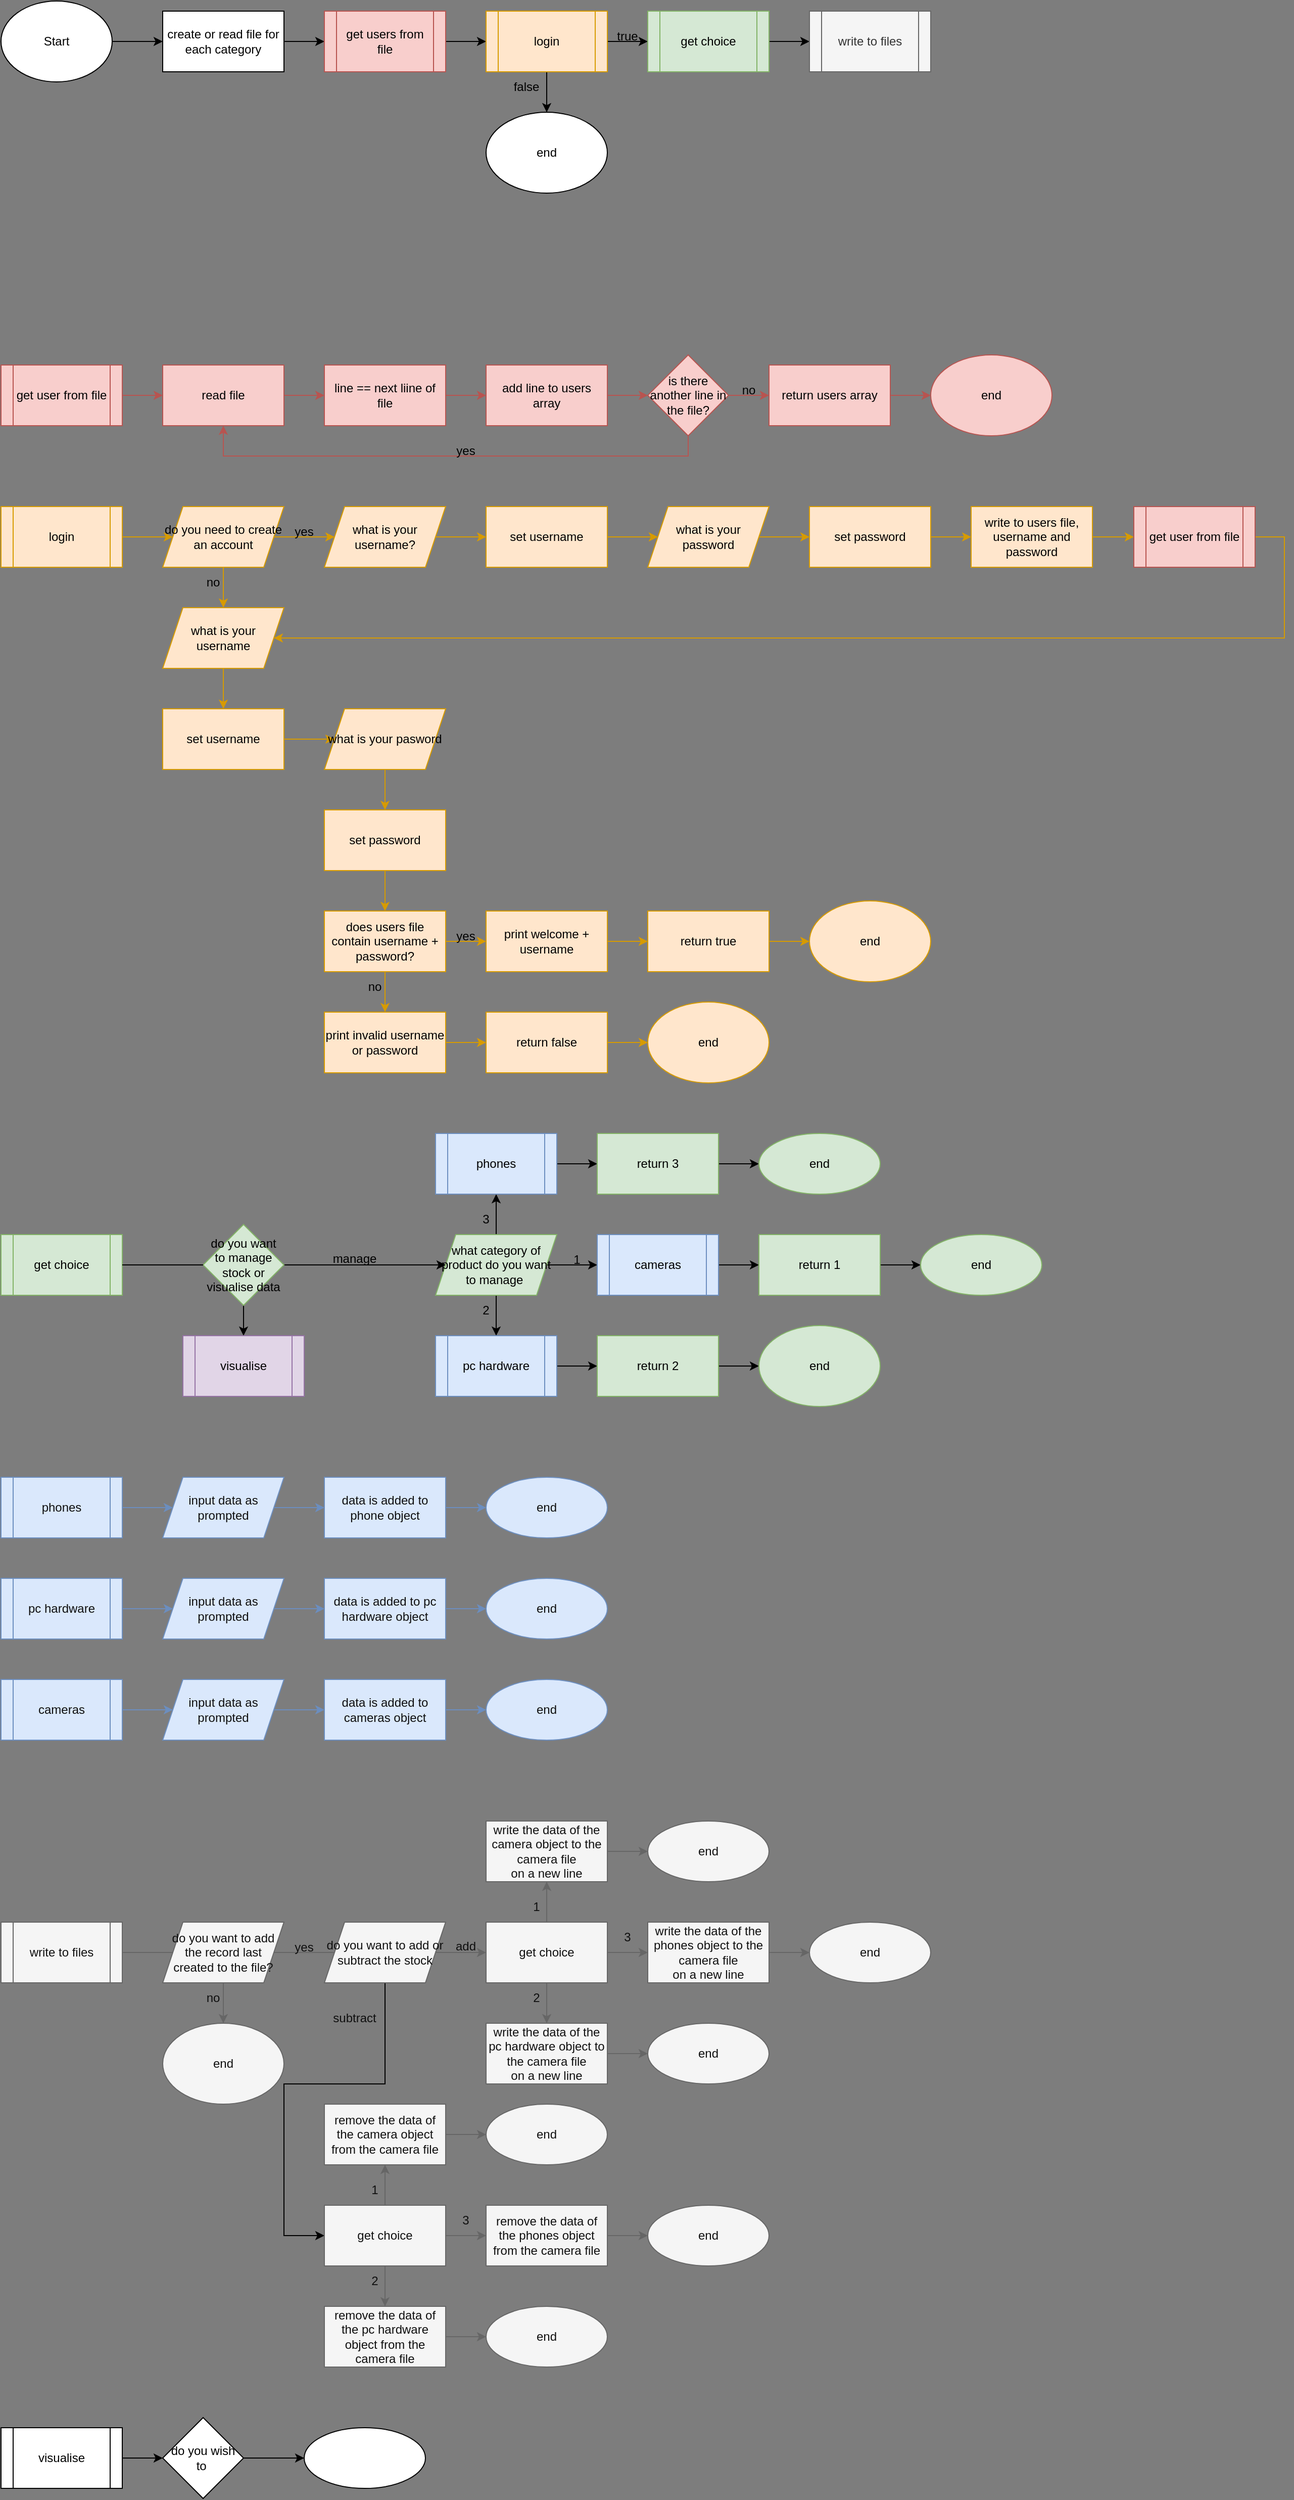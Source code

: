 <mxfile version="15.5.4" type="embed"><diagram id="C5RBs43oDa-KdzZeNtuy" name="Page-1"><mxGraphModel dx="1033" dy="366" grid="1" gridSize="10" guides="1" tooltips="1" connect="1" arrows="1" fold="1" page="1" pageScale="1" pageWidth="827" pageHeight="1169" background="#7D7D7D" math="1" shadow="0"><root><mxCell id="WIyWlLk6GJQsqaUBKTNV-0"/><mxCell id="WIyWlLk6GJQsqaUBKTNV-1" parent="WIyWlLk6GJQsqaUBKTNV-0"/><mxCell id="VI_tDkUgzW6t_YD8F6Dv-2" style="edgeStyle=orthogonalEdgeStyle;rounded=0;orthogonalLoop=1;jettySize=auto;html=1;entryX=0;entryY=0.5;entryDx=0;entryDy=0;" parent="WIyWlLk6GJQsqaUBKTNV-1" source="VI_tDkUgzW6t_YD8F6Dv-0" target="VI_tDkUgzW6t_YD8F6Dv-1" edge="1"><mxGeometry relative="1" as="geometry"/></mxCell><mxCell id="VI_tDkUgzW6t_YD8F6Dv-0" value="Start" style="ellipse;whiteSpace=wrap;html=1;" parent="WIyWlLk6GJQsqaUBKTNV-1" vertex="1"><mxGeometry width="110" height="80" as="geometry"/></mxCell><mxCell id="VI_tDkUgzW6t_YD8F6Dv-4" style="edgeStyle=orthogonalEdgeStyle;rounded=0;orthogonalLoop=1;jettySize=auto;html=1;exitX=1;exitY=0.5;exitDx=0;exitDy=0;entryX=0;entryY=0.5;entryDx=0;entryDy=0;" parent="WIyWlLk6GJQsqaUBKTNV-1" source="VI_tDkUgzW6t_YD8F6Dv-1" target="VI_tDkUgzW6t_YD8F6Dv-3" edge="1"><mxGeometry relative="1" as="geometry"/></mxCell><mxCell id="VI_tDkUgzW6t_YD8F6Dv-1" value="create or read file for each category" style="rounded=0;whiteSpace=wrap;html=1;" parent="WIyWlLk6GJQsqaUBKTNV-1" vertex="1"><mxGeometry x="160" y="10" width="120" height="60" as="geometry"/></mxCell><mxCell id="VI_tDkUgzW6t_YD8F6Dv-25" style="edgeStyle=orthogonalEdgeStyle;rounded=0;orthogonalLoop=1;jettySize=auto;html=1;exitX=1;exitY=0.5;exitDx=0;exitDy=0;entryX=0;entryY=0.5;entryDx=0;entryDy=0;" parent="WIyWlLk6GJQsqaUBKTNV-1" source="VI_tDkUgzW6t_YD8F6Dv-3" target="VI_tDkUgzW6t_YD8F6Dv-24" edge="1"><mxGeometry relative="1" as="geometry"/></mxCell><mxCell id="VI_tDkUgzW6t_YD8F6Dv-3" value="&lt;font color=&quot;#000000&quot;&gt;get users from file&lt;/font&gt;" style="shape=process;whiteSpace=wrap;html=1;backgroundOutline=1;fillColor=#f8cecc;strokeColor=#b85450;" parent="WIyWlLk6GJQsqaUBKTNV-1" vertex="1"><mxGeometry x="320" y="10" width="120" height="60" as="geometry"/></mxCell><mxCell id="VI_tDkUgzW6t_YD8F6Dv-7" style="edgeStyle=orthogonalEdgeStyle;rounded=0;orthogonalLoop=1;jettySize=auto;html=1;exitX=1;exitY=0.5;exitDx=0;exitDy=0;entryX=0;entryY=0.5;entryDx=0;entryDy=0;fillColor=#f8cecc;strokeColor=#b85450;" parent="WIyWlLk6GJQsqaUBKTNV-1" source="VI_tDkUgzW6t_YD8F6Dv-5" target="VI_tDkUgzW6t_YD8F6Dv-6" edge="1"><mxGeometry relative="1" as="geometry"/></mxCell><mxCell id="VI_tDkUgzW6t_YD8F6Dv-5" value="&lt;font color=&quot;#000000&quot;&gt;get user from file&lt;/font&gt;" style="shape=process;whiteSpace=wrap;html=1;backgroundOutline=1;fillColor=#f8cecc;strokeColor=#b85450;" parent="WIyWlLk6GJQsqaUBKTNV-1" vertex="1"><mxGeometry y="360" width="120" height="60" as="geometry"/></mxCell><mxCell id="VI_tDkUgzW6t_YD8F6Dv-9" style="edgeStyle=orthogonalEdgeStyle;rounded=0;orthogonalLoop=1;jettySize=auto;html=1;exitX=1;exitY=0.5;exitDx=0;exitDy=0;entryX=0;entryY=0.5;entryDx=0;entryDy=0;fillColor=#f8cecc;strokeColor=#b85450;" parent="WIyWlLk6GJQsqaUBKTNV-1" source="VI_tDkUgzW6t_YD8F6Dv-6" target="VI_tDkUgzW6t_YD8F6Dv-8" edge="1"><mxGeometry relative="1" as="geometry"/></mxCell><mxCell id="VI_tDkUgzW6t_YD8F6Dv-6" value="&lt;font color=&quot;#000000&quot;&gt;read file&lt;/font&gt;" style="rounded=0;whiteSpace=wrap;html=1;fillColor=#f8cecc;strokeColor=#b85450;" parent="WIyWlLk6GJQsqaUBKTNV-1" vertex="1"><mxGeometry x="160" y="360" width="120" height="60" as="geometry"/></mxCell><mxCell id="VI_tDkUgzW6t_YD8F6Dv-11" style="edgeStyle=orthogonalEdgeStyle;rounded=0;orthogonalLoop=1;jettySize=auto;html=1;exitX=1;exitY=0.5;exitDx=0;exitDy=0;entryX=0;entryY=0.5;entryDx=0;entryDy=0;fillColor=#f8cecc;strokeColor=#b85450;" parent="WIyWlLk6GJQsqaUBKTNV-1" source="VI_tDkUgzW6t_YD8F6Dv-8" target="VI_tDkUgzW6t_YD8F6Dv-10" edge="1"><mxGeometry relative="1" as="geometry"/></mxCell><mxCell id="VI_tDkUgzW6t_YD8F6Dv-8" value="&lt;font color=&quot;#000000&quot;&gt;line == next liine of file&lt;/font&gt;" style="rounded=0;whiteSpace=wrap;html=1;fillColor=#f8cecc;strokeColor=#b85450;" parent="WIyWlLk6GJQsqaUBKTNV-1" vertex="1"><mxGeometry x="320" y="360" width="120" height="60" as="geometry"/></mxCell><mxCell id="VI_tDkUgzW6t_YD8F6Dv-13" style="edgeStyle=orthogonalEdgeStyle;rounded=0;orthogonalLoop=1;jettySize=auto;html=1;exitX=1;exitY=0.5;exitDx=0;exitDy=0;fillColor=#f8cecc;strokeColor=#b85450;" parent="WIyWlLk6GJQsqaUBKTNV-1" source="VI_tDkUgzW6t_YD8F6Dv-10" target="VI_tDkUgzW6t_YD8F6Dv-12" edge="1"><mxGeometry relative="1" as="geometry"/></mxCell><mxCell id="VI_tDkUgzW6t_YD8F6Dv-10" value="&lt;font color=&quot;#000000&quot;&gt;add line to users array&lt;/font&gt;" style="rounded=0;whiteSpace=wrap;html=1;fillColor=#f8cecc;strokeColor=#b85450;" parent="WIyWlLk6GJQsqaUBKTNV-1" vertex="1"><mxGeometry x="480" y="360" width="120" height="60" as="geometry"/></mxCell><mxCell id="VI_tDkUgzW6t_YD8F6Dv-15" style="edgeStyle=orthogonalEdgeStyle;rounded=0;orthogonalLoop=1;jettySize=auto;html=1;exitX=0.5;exitY=1;exitDx=0;exitDy=0;entryX=0.5;entryY=1;entryDx=0;entryDy=0;fillColor=#f8cecc;strokeColor=#b85450;" parent="WIyWlLk6GJQsqaUBKTNV-1" source="VI_tDkUgzW6t_YD8F6Dv-12" target="VI_tDkUgzW6t_YD8F6Dv-6" edge="1"><mxGeometry relative="1" as="geometry"/></mxCell><mxCell id="VI_tDkUgzW6t_YD8F6Dv-20" style="edgeStyle=orthogonalEdgeStyle;rounded=0;orthogonalLoop=1;jettySize=auto;html=1;entryX=0;entryY=0.5;entryDx=0;entryDy=0;fillColor=#f8cecc;strokeColor=#b85450;" parent="WIyWlLk6GJQsqaUBKTNV-1" source="VI_tDkUgzW6t_YD8F6Dv-12" target="VI_tDkUgzW6t_YD8F6Dv-19" edge="1"><mxGeometry relative="1" as="geometry"/></mxCell><mxCell id="VI_tDkUgzW6t_YD8F6Dv-12" value="&lt;font color=&quot;#000000&quot;&gt;is there another line in the file?&lt;/font&gt;" style="rhombus;whiteSpace=wrap;html=1;fillColor=#f8cecc;strokeColor=#b85450;" parent="WIyWlLk6GJQsqaUBKTNV-1" vertex="1"><mxGeometry x="640" y="350" width="80" height="80" as="geometry"/></mxCell><mxCell id="VI_tDkUgzW6t_YD8F6Dv-16" value="yes" style="text;html=1;align=center;verticalAlign=middle;whiteSpace=wrap;rounded=0;" parent="WIyWlLk6GJQsqaUBKTNV-1" vertex="1"><mxGeometry x="430" y="430" width="60" height="30" as="geometry"/></mxCell><mxCell id="VI_tDkUgzW6t_YD8F6Dv-22" style="edgeStyle=orthogonalEdgeStyle;rounded=0;orthogonalLoop=1;jettySize=auto;html=1;exitX=1;exitY=0.5;exitDx=0;exitDy=0;entryX=0;entryY=0.5;entryDx=0;entryDy=0;fillColor=#f8cecc;strokeColor=#b85450;" parent="WIyWlLk6GJQsqaUBKTNV-1" source="VI_tDkUgzW6t_YD8F6Dv-19" target="VI_tDkUgzW6t_YD8F6Dv-21" edge="1"><mxGeometry relative="1" as="geometry"/></mxCell><mxCell id="VI_tDkUgzW6t_YD8F6Dv-19" value="&lt;font color=&quot;#000000&quot;&gt;return users array&lt;/font&gt;" style="rounded=0;whiteSpace=wrap;html=1;fillColor=#f8cecc;strokeColor=#b85450;" parent="WIyWlLk6GJQsqaUBKTNV-1" vertex="1"><mxGeometry x="760" y="360" width="120" height="60" as="geometry"/></mxCell><mxCell id="VI_tDkUgzW6t_YD8F6Dv-21" value="&lt;font color=&quot;#000000&quot;&gt;end&lt;/font&gt;" style="ellipse;whiteSpace=wrap;html=1;fillColor=#f8cecc;strokeColor=#b85450;" parent="WIyWlLk6GJQsqaUBKTNV-1" vertex="1"><mxGeometry x="920" y="350" width="120" height="80" as="geometry"/></mxCell><mxCell id="VI_tDkUgzW6t_YD8F6Dv-23" value="no" style="text;html=1;align=center;verticalAlign=middle;whiteSpace=wrap;rounded=0;" parent="WIyWlLk6GJQsqaUBKTNV-1" vertex="1"><mxGeometry x="710" y="370" width="60" height="30" as="geometry"/></mxCell><mxCell id="VI_tDkUgzW6t_YD8F6Dv-73" value="" style="edgeStyle=orthogonalEdgeStyle;rounded=0;orthogonalLoop=1;jettySize=auto;html=1;" parent="WIyWlLk6GJQsqaUBKTNV-1" source="VI_tDkUgzW6t_YD8F6Dv-24" target="VI_tDkUgzW6t_YD8F6Dv-72" edge="1"><mxGeometry relative="1" as="geometry"/></mxCell><mxCell id="VI_tDkUgzW6t_YD8F6Dv-76" value="" style="edgeStyle=orthogonalEdgeStyle;rounded=0;orthogonalLoop=1;jettySize=auto;html=1;" parent="WIyWlLk6GJQsqaUBKTNV-1" source="VI_tDkUgzW6t_YD8F6Dv-24" target="VI_tDkUgzW6t_YD8F6Dv-75" edge="1"><mxGeometry relative="1" as="geometry"/></mxCell><mxCell id="VI_tDkUgzW6t_YD8F6Dv-24" value="&lt;font color=&quot;#000000&quot;&gt;login&lt;/font&gt;" style="shape=process;whiteSpace=wrap;html=1;backgroundOutline=1;fillColor=#ffe6cc;strokeColor=#d79b00;" parent="WIyWlLk6GJQsqaUBKTNV-1" vertex="1"><mxGeometry x="480" y="10" width="120" height="60" as="geometry"/></mxCell><mxCell id="VI_tDkUgzW6t_YD8F6Dv-28" style="edgeStyle=orthogonalEdgeStyle;rounded=0;orthogonalLoop=1;jettySize=auto;html=1;exitX=1;exitY=0.5;exitDx=0;exitDy=0;fillColor=#ffe6cc;strokeColor=#d79b00;" parent="WIyWlLk6GJQsqaUBKTNV-1" source="VI_tDkUgzW6t_YD8F6Dv-26" target="VI_tDkUgzW6t_YD8F6Dv-27" edge="1"><mxGeometry relative="1" as="geometry"/></mxCell><mxCell id="VI_tDkUgzW6t_YD8F6Dv-26" value="&lt;font color=&quot;#000000&quot;&gt;login&lt;/font&gt;" style="shape=process;whiteSpace=wrap;html=1;backgroundOutline=1;fillColor=#ffe6cc;strokeColor=#d79b00;" parent="WIyWlLk6GJQsqaUBKTNV-1" vertex="1"><mxGeometry y="500" width="120" height="60" as="geometry"/></mxCell><mxCell id="VI_tDkUgzW6t_YD8F6Dv-31" style="edgeStyle=orthogonalEdgeStyle;rounded=0;orthogonalLoop=1;jettySize=auto;html=1;exitX=1;exitY=0.5;exitDx=0;exitDy=0;fillColor=#ffe6cc;strokeColor=#d79b00;" parent="WIyWlLk6GJQsqaUBKTNV-1" source="VI_tDkUgzW6t_YD8F6Dv-27" target="VI_tDkUgzW6t_YD8F6Dv-30" edge="1"><mxGeometry relative="1" as="geometry"/></mxCell><mxCell id="VI_tDkUgzW6t_YD8F6Dv-47" value="" style="edgeStyle=orthogonalEdgeStyle;rounded=0;orthogonalLoop=1;jettySize=auto;html=1;fillColor=#ffe6cc;strokeColor=#d79b00;" parent="WIyWlLk6GJQsqaUBKTNV-1" source="VI_tDkUgzW6t_YD8F6Dv-27" target="VI_tDkUgzW6t_YD8F6Dv-46" edge="1"><mxGeometry relative="1" as="geometry"/></mxCell><mxCell id="VI_tDkUgzW6t_YD8F6Dv-27" value="&lt;font color=&quot;#000000&quot;&gt;do you need to create an account&lt;/font&gt;" style="shape=parallelogram;perimeter=parallelogramPerimeter;whiteSpace=wrap;html=1;fixedSize=1;fillColor=#ffe6cc;strokeColor=#d79b00;" parent="WIyWlLk6GJQsqaUBKTNV-1" vertex="1"><mxGeometry x="160" y="500" width="120" height="60" as="geometry"/></mxCell><mxCell id="VI_tDkUgzW6t_YD8F6Dv-33" style="edgeStyle=orthogonalEdgeStyle;rounded=0;orthogonalLoop=1;jettySize=auto;html=1;exitX=1;exitY=0.5;exitDx=0;exitDy=0;entryX=0;entryY=0.5;entryDx=0;entryDy=0;fillColor=#ffe6cc;strokeColor=#d79b00;" parent="WIyWlLk6GJQsqaUBKTNV-1" source="VI_tDkUgzW6t_YD8F6Dv-30" target="VI_tDkUgzW6t_YD8F6Dv-32" edge="1"><mxGeometry relative="1" as="geometry"/></mxCell><mxCell id="VI_tDkUgzW6t_YD8F6Dv-30" value="&lt;font color=&quot;#000000&quot;&gt;what is your username?&lt;/font&gt;" style="shape=parallelogram;perimeter=parallelogramPerimeter;whiteSpace=wrap;html=1;fixedSize=1;fillColor=#ffe6cc;strokeColor=#d79b00;" parent="WIyWlLk6GJQsqaUBKTNV-1" vertex="1"><mxGeometry x="320" y="500" width="120" height="60" as="geometry"/></mxCell><mxCell id="VI_tDkUgzW6t_YD8F6Dv-35" style="edgeStyle=orthogonalEdgeStyle;rounded=0;orthogonalLoop=1;jettySize=auto;html=1;exitX=1;exitY=0.5;exitDx=0;exitDy=0;fillColor=#ffe6cc;strokeColor=#d79b00;" parent="WIyWlLk6GJQsqaUBKTNV-1" source="VI_tDkUgzW6t_YD8F6Dv-32" target="VI_tDkUgzW6t_YD8F6Dv-34" edge="1"><mxGeometry relative="1" as="geometry"/></mxCell><mxCell id="VI_tDkUgzW6t_YD8F6Dv-32" value="&lt;font color=&quot;#000000&quot;&gt;set username&lt;/font&gt;" style="rounded=0;whiteSpace=wrap;html=1;fillColor=#ffe6cc;strokeColor=#d79b00;" parent="WIyWlLk6GJQsqaUBKTNV-1" vertex="1"><mxGeometry x="480" y="500" width="120" height="60" as="geometry"/></mxCell><mxCell id="VI_tDkUgzW6t_YD8F6Dv-38" value="" style="edgeStyle=orthogonalEdgeStyle;rounded=0;orthogonalLoop=1;jettySize=auto;html=1;fillColor=#ffe6cc;strokeColor=#d79b00;" parent="WIyWlLk6GJQsqaUBKTNV-1" source="VI_tDkUgzW6t_YD8F6Dv-34" target="VI_tDkUgzW6t_YD8F6Dv-37" edge="1"><mxGeometry relative="1" as="geometry"/></mxCell><mxCell id="VI_tDkUgzW6t_YD8F6Dv-34" value="&lt;font color=&quot;#000000&quot;&gt;what is your password&lt;/font&gt;" style="shape=parallelogram;perimeter=parallelogramPerimeter;whiteSpace=wrap;html=1;fixedSize=1;fillColor=#ffe6cc;strokeColor=#d79b00;" parent="WIyWlLk6GJQsqaUBKTNV-1" vertex="1"><mxGeometry x="640" y="500" width="120" height="60" as="geometry"/></mxCell><mxCell id="VI_tDkUgzW6t_YD8F6Dv-36" value="yes" style="text;html=1;align=center;verticalAlign=middle;whiteSpace=wrap;rounded=0;" parent="WIyWlLk6GJQsqaUBKTNV-1" vertex="1"><mxGeometry x="270" y="510" width="60" height="30" as="geometry"/></mxCell><mxCell id="VI_tDkUgzW6t_YD8F6Dv-40" value="" style="edgeStyle=orthogonalEdgeStyle;rounded=0;orthogonalLoop=1;jettySize=auto;html=1;fillColor=#ffe6cc;strokeColor=#d79b00;" parent="WIyWlLk6GJQsqaUBKTNV-1" source="VI_tDkUgzW6t_YD8F6Dv-37" target="VI_tDkUgzW6t_YD8F6Dv-39" edge="1"><mxGeometry relative="1" as="geometry"/></mxCell><mxCell id="VI_tDkUgzW6t_YD8F6Dv-37" value="&lt;font color=&quot;#000000&quot;&gt;set password&lt;/font&gt;" style="rounded=0;whiteSpace=wrap;html=1;fillColor=#ffe6cc;strokeColor=#d79b00;" parent="WIyWlLk6GJQsqaUBKTNV-1" vertex="1"><mxGeometry x="800" y="500" width="120" height="60" as="geometry"/></mxCell><mxCell id="VI_tDkUgzW6t_YD8F6Dv-42" value="" style="edgeStyle=orthogonalEdgeStyle;rounded=0;orthogonalLoop=1;jettySize=auto;html=1;fillColor=#ffe6cc;strokeColor=#d79b00;" parent="WIyWlLk6GJQsqaUBKTNV-1" source="VI_tDkUgzW6t_YD8F6Dv-39" target="VI_tDkUgzW6t_YD8F6Dv-41" edge="1"><mxGeometry relative="1" as="geometry"/></mxCell><mxCell id="VI_tDkUgzW6t_YD8F6Dv-39" value="&lt;font color=&quot;#000000&quot;&gt;write to users file, username and password&lt;/font&gt;" style="rounded=0;whiteSpace=wrap;html=1;fillColor=#ffe6cc;strokeColor=#d79b00;" parent="WIyWlLk6GJQsqaUBKTNV-1" vertex="1"><mxGeometry x="960" y="500" width="120" height="60" as="geometry"/></mxCell><mxCell id="VI_tDkUgzW6t_YD8F6Dv-45" value="" style="edgeStyle=orthogonalEdgeStyle;rounded=0;orthogonalLoop=1;jettySize=auto;html=1;entryX=1;entryY=0.5;entryDx=0;entryDy=0;fillColor=#ffe6cc;strokeColor=#d79b00;" parent="WIyWlLk6GJQsqaUBKTNV-1" source="VI_tDkUgzW6t_YD8F6Dv-41" target="VI_tDkUgzW6t_YD8F6Dv-46" edge="1"><mxGeometry relative="1" as="geometry"><mxPoint x="520" y="650" as="targetPoint"/><Array as="points"><mxPoint x="1270" y="530"/><mxPoint x="1270" y="630"/></Array></mxGeometry></mxCell><mxCell id="VI_tDkUgzW6t_YD8F6Dv-41" value="&lt;font color=&quot;#000000&quot;&gt;get user from file&lt;/font&gt;" style="shape=process;whiteSpace=wrap;html=1;backgroundOutline=1;fillColor=#f8cecc;strokeColor=#b85450;" parent="WIyWlLk6GJQsqaUBKTNV-1" vertex="1"><mxGeometry x="1121" y="500" width="120" height="60" as="geometry"/></mxCell><mxCell id="VI_tDkUgzW6t_YD8F6Dv-49" value="" style="edgeStyle=orthogonalEdgeStyle;rounded=0;orthogonalLoop=1;jettySize=auto;html=1;fillColor=#ffe6cc;strokeColor=#d79b00;" parent="WIyWlLk6GJQsqaUBKTNV-1" source="VI_tDkUgzW6t_YD8F6Dv-46" target="VI_tDkUgzW6t_YD8F6Dv-48" edge="1"><mxGeometry relative="1" as="geometry"/></mxCell><mxCell id="VI_tDkUgzW6t_YD8F6Dv-46" value="&lt;font color=&quot;#000000&quot;&gt;what is your username&lt;/font&gt;" style="shape=parallelogram;perimeter=parallelogramPerimeter;whiteSpace=wrap;html=1;fixedSize=1;fillColor=#ffe6cc;strokeColor=#d79b00;" parent="WIyWlLk6GJQsqaUBKTNV-1" vertex="1"><mxGeometry x="160" y="600" width="120" height="60" as="geometry"/></mxCell><mxCell id="VI_tDkUgzW6t_YD8F6Dv-51" value="" style="edgeStyle=orthogonalEdgeStyle;rounded=0;orthogonalLoop=1;jettySize=auto;html=1;fillColor=#ffe6cc;strokeColor=#d79b00;" parent="WIyWlLk6GJQsqaUBKTNV-1" source="VI_tDkUgzW6t_YD8F6Dv-48" target="VI_tDkUgzW6t_YD8F6Dv-50" edge="1"><mxGeometry relative="1" as="geometry"/></mxCell><mxCell id="VI_tDkUgzW6t_YD8F6Dv-48" value="&lt;font color=&quot;#000000&quot;&gt;set username&lt;/font&gt;" style="rounded=0;whiteSpace=wrap;html=1;fillColor=#ffe6cc;strokeColor=#d79b00;" parent="WIyWlLk6GJQsqaUBKTNV-1" vertex="1"><mxGeometry x="160" y="700" width="120" height="60" as="geometry"/></mxCell><mxCell id="VI_tDkUgzW6t_YD8F6Dv-53" value="" style="edgeStyle=orthogonalEdgeStyle;rounded=0;orthogonalLoop=1;jettySize=auto;html=1;fillColor=#ffe6cc;strokeColor=#d79b00;" parent="WIyWlLk6GJQsqaUBKTNV-1" source="VI_tDkUgzW6t_YD8F6Dv-50" target="VI_tDkUgzW6t_YD8F6Dv-52" edge="1"><mxGeometry relative="1" as="geometry"/></mxCell><mxCell id="VI_tDkUgzW6t_YD8F6Dv-50" value="&lt;font color=&quot;#000000&quot;&gt;what is your pasword&lt;/font&gt;" style="shape=parallelogram;perimeter=parallelogramPerimeter;whiteSpace=wrap;html=1;fixedSize=1;fillColor=#ffe6cc;strokeColor=#d79b00;" parent="WIyWlLk6GJQsqaUBKTNV-1" vertex="1"><mxGeometry x="320" y="700" width="120" height="60" as="geometry"/></mxCell><mxCell id="VI_tDkUgzW6t_YD8F6Dv-55" value="" style="edgeStyle=orthogonalEdgeStyle;rounded=0;orthogonalLoop=1;jettySize=auto;html=1;fillColor=#ffe6cc;strokeColor=#d79b00;" parent="WIyWlLk6GJQsqaUBKTNV-1" source="VI_tDkUgzW6t_YD8F6Dv-52" target="VI_tDkUgzW6t_YD8F6Dv-54" edge="1"><mxGeometry relative="1" as="geometry"/></mxCell><mxCell id="VI_tDkUgzW6t_YD8F6Dv-52" value="&lt;font color=&quot;#000000&quot;&gt;set password&lt;/font&gt;" style="rounded=0;whiteSpace=wrap;html=1;fillColor=#ffe6cc;strokeColor=#d79b00;" parent="WIyWlLk6GJQsqaUBKTNV-1" vertex="1"><mxGeometry x="320" y="800" width="120" height="60" as="geometry"/></mxCell><mxCell id="VI_tDkUgzW6t_YD8F6Dv-57" value="" style="edgeStyle=orthogonalEdgeStyle;rounded=0;orthogonalLoop=1;jettySize=auto;html=1;fillColor=#ffe6cc;strokeColor=#d79b00;" parent="WIyWlLk6GJQsqaUBKTNV-1" source="VI_tDkUgzW6t_YD8F6Dv-54" target="VI_tDkUgzW6t_YD8F6Dv-56" edge="1"><mxGeometry relative="1" as="geometry"/></mxCell><mxCell id="VI_tDkUgzW6t_YD8F6Dv-64" value="" style="edgeStyle=orthogonalEdgeStyle;rounded=0;orthogonalLoop=1;jettySize=auto;html=1;fillColor=#ffe6cc;strokeColor=#d79b00;" parent="WIyWlLk6GJQsqaUBKTNV-1" source="VI_tDkUgzW6t_YD8F6Dv-54" target="VI_tDkUgzW6t_YD8F6Dv-63" edge="1"><mxGeometry relative="1" as="geometry"/></mxCell><mxCell id="VI_tDkUgzW6t_YD8F6Dv-54" value="&lt;font color=&quot;#000000&quot;&gt;does users file contain username + password?&lt;/font&gt;" style="rounded=0;whiteSpace=wrap;html=1;fillColor=#ffe6cc;strokeColor=#d79b00;" parent="WIyWlLk6GJQsqaUBKTNV-1" vertex="1"><mxGeometry x="320" y="900" width="120" height="60" as="geometry"/></mxCell><mxCell id="VI_tDkUgzW6t_YD8F6Dv-60" value="" style="edgeStyle=orthogonalEdgeStyle;rounded=0;orthogonalLoop=1;jettySize=auto;html=1;fillColor=#ffe6cc;strokeColor=#d79b00;" parent="WIyWlLk6GJQsqaUBKTNV-1" source="VI_tDkUgzW6t_YD8F6Dv-56" target="VI_tDkUgzW6t_YD8F6Dv-59" edge="1"><mxGeometry relative="1" as="geometry"/></mxCell><mxCell id="VI_tDkUgzW6t_YD8F6Dv-56" value="&lt;font color=&quot;#000000&quot;&gt;print welcome + username&lt;/font&gt;" style="rounded=0;whiteSpace=wrap;html=1;fillColor=#ffe6cc;strokeColor=#d79b00;" parent="WIyWlLk6GJQsqaUBKTNV-1" vertex="1"><mxGeometry x="480" y="900" width="120" height="60" as="geometry"/></mxCell><mxCell id="VI_tDkUgzW6t_YD8F6Dv-62" value="" style="edgeStyle=orthogonalEdgeStyle;rounded=0;orthogonalLoop=1;jettySize=auto;html=1;fillColor=#ffe6cc;strokeColor=#d79b00;" parent="WIyWlLk6GJQsqaUBKTNV-1" source="VI_tDkUgzW6t_YD8F6Dv-59" target="VI_tDkUgzW6t_YD8F6Dv-61" edge="1"><mxGeometry relative="1" as="geometry"/></mxCell><mxCell id="VI_tDkUgzW6t_YD8F6Dv-59" value="&lt;font color=&quot;#000000&quot;&gt;return true&lt;/font&gt;" style="rounded=0;whiteSpace=wrap;html=1;fillColor=#ffe6cc;strokeColor=#d79b00;" parent="WIyWlLk6GJQsqaUBKTNV-1" vertex="1"><mxGeometry x="640" y="900" width="120" height="60" as="geometry"/></mxCell><mxCell id="VI_tDkUgzW6t_YD8F6Dv-61" value="&lt;font color=&quot;#000000&quot;&gt;end&lt;/font&gt;" style="ellipse;whiteSpace=wrap;html=1;fillColor=#ffe6cc;strokeColor=#d79b00;" parent="WIyWlLk6GJQsqaUBKTNV-1" vertex="1"><mxGeometry x="800" y="890" width="120" height="80" as="geometry"/></mxCell><mxCell id="VI_tDkUgzW6t_YD8F6Dv-66" value="" style="edgeStyle=orthogonalEdgeStyle;rounded=0;orthogonalLoop=1;jettySize=auto;html=1;fillColor=#ffe6cc;strokeColor=#d79b00;" parent="WIyWlLk6GJQsqaUBKTNV-1" source="VI_tDkUgzW6t_YD8F6Dv-63" target="VI_tDkUgzW6t_YD8F6Dv-65" edge="1"><mxGeometry relative="1" as="geometry"/></mxCell><mxCell id="VI_tDkUgzW6t_YD8F6Dv-63" value="&lt;font color=&quot;#000000&quot;&gt;print invalid username or password&lt;/font&gt;" style="rounded=0;whiteSpace=wrap;html=1;fillColor=#ffe6cc;strokeColor=#d79b00;" parent="WIyWlLk6GJQsqaUBKTNV-1" vertex="1"><mxGeometry x="320" y="1000" width="120" height="60" as="geometry"/></mxCell><mxCell id="VI_tDkUgzW6t_YD8F6Dv-68" value="" style="edgeStyle=orthogonalEdgeStyle;rounded=0;orthogonalLoop=1;jettySize=auto;html=1;fillColor=#ffe6cc;strokeColor=#d79b00;" parent="WIyWlLk6GJQsqaUBKTNV-1" source="VI_tDkUgzW6t_YD8F6Dv-65" target="VI_tDkUgzW6t_YD8F6Dv-67" edge="1"><mxGeometry relative="1" as="geometry"/></mxCell><mxCell id="VI_tDkUgzW6t_YD8F6Dv-65" value="&lt;font color=&quot;#000000&quot;&gt;return false&lt;/font&gt;" style="rounded=0;whiteSpace=wrap;html=1;fillColor=#ffe6cc;strokeColor=#d79b00;" parent="WIyWlLk6GJQsqaUBKTNV-1" vertex="1"><mxGeometry x="480" y="1000" width="120" height="60" as="geometry"/></mxCell><mxCell id="VI_tDkUgzW6t_YD8F6Dv-67" value="&lt;font color=&quot;#000000&quot;&gt;end&lt;/font&gt;" style="ellipse;whiteSpace=wrap;html=1;fillColor=#ffe6cc;strokeColor=#d79b00;" parent="WIyWlLk6GJQsqaUBKTNV-1" vertex="1"><mxGeometry x="640" y="990" width="120" height="80" as="geometry"/></mxCell><mxCell id="VI_tDkUgzW6t_YD8F6Dv-69" value="no" style="text;html=1;align=center;verticalAlign=middle;whiteSpace=wrap;rounded=0;" parent="WIyWlLk6GJQsqaUBKTNV-1" vertex="1"><mxGeometry x="180" y="560" width="60" height="30" as="geometry"/></mxCell><mxCell id="VI_tDkUgzW6t_YD8F6Dv-70" value="yes" style="text;html=1;align=center;verticalAlign=middle;whiteSpace=wrap;rounded=0;" parent="WIyWlLk6GJQsqaUBKTNV-1" vertex="1"><mxGeometry x="430" y="910" width="60" height="30" as="geometry"/></mxCell><mxCell id="VI_tDkUgzW6t_YD8F6Dv-71" value="no" style="text;html=1;align=center;verticalAlign=middle;whiteSpace=wrap;rounded=0;" parent="WIyWlLk6GJQsqaUBKTNV-1" vertex="1"><mxGeometry x="340" y="960" width="60" height="30" as="geometry"/></mxCell><mxCell id="VI_tDkUgzW6t_YD8F6Dv-128" value="" style="edgeStyle=orthogonalEdgeStyle;rounded=0;orthogonalLoop=1;jettySize=auto;html=1;" parent="WIyWlLk6GJQsqaUBKTNV-1" source="VI_tDkUgzW6t_YD8F6Dv-72" target="VI_tDkUgzW6t_YD8F6Dv-127" edge="1"><mxGeometry relative="1" as="geometry"/></mxCell><mxCell id="VI_tDkUgzW6t_YD8F6Dv-72" value="&lt;font color=&quot;#000000&quot;&gt;get choice&lt;/font&gt;" style="shape=process;whiteSpace=wrap;html=1;backgroundOutline=1;fillColor=#d5e8d4;strokeColor=#82b366;" parent="WIyWlLk6GJQsqaUBKTNV-1" vertex="1"><mxGeometry x="640" y="10" width="120" height="60" as="geometry"/></mxCell><mxCell id="VI_tDkUgzW6t_YD8F6Dv-75" value="end" style="ellipse;whiteSpace=wrap;html=1;" parent="WIyWlLk6GJQsqaUBKTNV-1" vertex="1"><mxGeometry x="480" y="110" width="120" height="80" as="geometry"/></mxCell><mxCell id="VI_tDkUgzW6t_YD8F6Dv-77" value="false" style="text;html=1;strokeColor=none;fillColor=none;align=center;verticalAlign=middle;whiteSpace=wrap;rounded=0;" parent="WIyWlLk6GJQsqaUBKTNV-1" vertex="1"><mxGeometry x="490" y="70" width="60" height="30" as="geometry"/></mxCell><mxCell id="VI_tDkUgzW6t_YD8F6Dv-79" value="true" style="text;html=1;strokeColor=none;fillColor=none;align=center;verticalAlign=middle;whiteSpace=wrap;rounded=0;" parent="WIyWlLk6GJQsqaUBKTNV-1" vertex="1"><mxGeometry x="590" y="20" width="60" height="30" as="geometry"/></mxCell><mxCell id="VI_tDkUgzW6t_YD8F6Dv-82" value="" style="edgeStyle=orthogonalEdgeStyle;rounded=0;orthogonalLoop=1;jettySize=auto;html=1;startArrow=none;" parent="WIyWlLk6GJQsqaUBKTNV-1" source="hmivGs_bVHkpQ192sONv-41" target="VI_tDkUgzW6t_YD8F6Dv-81" edge="1"><mxGeometry relative="1" as="geometry"/></mxCell><mxCell id="VI_tDkUgzW6t_YD8F6Dv-80" value="&lt;font color=&quot;#000000&quot;&gt;get choice&lt;/font&gt;" style="shape=process;whiteSpace=wrap;html=1;backgroundOutline=1;fillColor=#d5e8d4;strokeColor=#82b366;" parent="WIyWlLk6GJQsqaUBKTNV-1" vertex="1"><mxGeometry y="1220" width="120" height="60" as="geometry"/></mxCell><mxCell id="VI_tDkUgzW6t_YD8F6Dv-84" value="" style="edgeStyle=orthogonalEdgeStyle;rounded=0;orthogonalLoop=1;jettySize=auto;html=1;" parent="WIyWlLk6GJQsqaUBKTNV-1" source="VI_tDkUgzW6t_YD8F6Dv-81" target="VI_tDkUgzW6t_YD8F6Dv-83" edge="1"><mxGeometry relative="1" as="geometry"/></mxCell><mxCell id="VI_tDkUgzW6t_YD8F6Dv-86" value="" style="edgeStyle=orthogonalEdgeStyle;rounded=0;orthogonalLoop=1;jettySize=auto;html=1;" parent="WIyWlLk6GJQsqaUBKTNV-1" source="VI_tDkUgzW6t_YD8F6Dv-81" target="VI_tDkUgzW6t_YD8F6Dv-85" edge="1"><mxGeometry relative="1" as="geometry"/></mxCell><mxCell id="VI_tDkUgzW6t_YD8F6Dv-88" value="" style="edgeStyle=orthogonalEdgeStyle;rounded=0;orthogonalLoop=1;jettySize=auto;html=1;" parent="WIyWlLk6GJQsqaUBKTNV-1" source="VI_tDkUgzW6t_YD8F6Dv-81" target="VI_tDkUgzW6t_YD8F6Dv-87" edge="1"><mxGeometry relative="1" as="geometry"/></mxCell><mxCell id="VI_tDkUgzW6t_YD8F6Dv-81" value="&lt;font color=&quot;#000000&quot;&gt;what category of product do you want to manage&amp;nbsp;&lt;/font&gt;" style="shape=parallelogram;perimeter=parallelogramPerimeter;whiteSpace=wrap;html=1;fixedSize=1;fillColor=#d5e8d4;strokeColor=#82b366;" parent="WIyWlLk6GJQsqaUBKTNV-1" vertex="1"><mxGeometry x="430" y="1220" width="120" height="60" as="geometry"/></mxCell><mxCell id="VI_tDkUgzW6t_YD8F6Dv-95" value="" style="edgeStyle=orthogonalEdgeStyle;rounded=0;orthogonalLoop=1;jettySize=auto;html=1;" parent="WIyWlLk6GJQsqaUBKTNV-1" source="VI_tDkUgzW6t_YD8F6Dv-83" target="VI_tDkUgzW6t_YD8F6Dv-94" edge="1"><mxGeometry relative="1" as="geometry"/></mxCell><mxCell id="VI_tDkUgzW6t_YD8F6Dv-83" value="&lt;font color=&quot;#000000&quot;&gt;cameras&lt;/font&gt;" style="shape=process;whiteSpace=wrap;html=1;backgroundOutline=1;fillColor=#dae8fc;strokeColor=#6c8ebf;" parent="WIyWlLk6GJQsqaUBKTNV-1" vertex="1"><mxGeometry x="590" y="1220" width="120" height="60" as="geometry"/></mxCell><mxCell id="VI_tDkUgzW6t_YD8F6Dv-97" value="" style="edgeStyle=orthogonalEdgeStyle;rounded=0;orthogonalLoop=1;jettySize=auto;html=1;" parent="WIyWlLk6GJQsqaUBKTNV-1" source="VI_tDkUgzW6t_YD8F6Dv-85" target="VI_tDkUgzW6t_YD8F6Dv-96" edge="1"><mxGeometry relative="1" as="geometry"/></mxCell><mxCell id="VI_tDkUgzW6t_YD8F6Dv-85" value="&lt;font color=&quot;#000000&quot;&gt;pc hardware&lt;/font&gt;" style="shape=process;whiteSpace=wrap;html=1;backgroundOutline=1;fillColor=#dae8fc;strokeColor=#6c8ebf;" parent="WIyWlLk6GJQsqaUBKTNV-1" vertex="1"><mxGeometry x="430" y="1320" width="120" height="60" as="geometry"/></mxCell><mxCell id="VI_tDkUgzW6t_YD8F6Dv-93" value="" style="edgeStyle=orthogonalEdgeStyle;rounded=0;orthogonalLoop=1;jettySize=auto;html=1;" parent="WIyWlLk6GJQsqaUBKTNV-1" source="VI_tDkUgzW6t_YD8F6Dv-87" target="VI_tDkUgzW6t_YD8F6Dv-92" edge="1"><mxGeometry relative="1" as="geometry"/></mxCell><mxCell id="VI_tDkUgzW6t_YD8F6Dv-87" value="&lt;font color=&quot;#000000&quot;&gt;phones&lt;/font&gt;" style="shape=process;whiteSpace=wrap;html=1;backgroundOutline=1;fillColor=#dae8fc;strokeColor=#6c8ebf;" parent="WIyWlLk6GJQsqaUBKTNV-1" vertex="1"><mxGeometry x="430" y="1120" width="120" height="60" as="geometry"/></mxCell><mxCell id="VI_tDkUgzW6t_YD8F6Dv-89" value="1" style="text;html=1;strokeColor=none;fillColor=none;align=center;verticalAlign=middle;whiteSpace=wrap;rounded=0;" parent="WIyWlLk6GJQsqaUBKTNV-1" vertex="1"><mxGeometry x="540" y="1230" width="60" height="30" as="geometry"/></mxCell><mxCell id="VI_tDkUgzW6t_YD8F6Dv-90" value="2" style="text;html=1;strokeColor=none;fillColor=none;align=center;verticalAlign=middle;whiteSpace=wrap;rounded=0;" parent="WIyWlLk6GJQsqaUBKTNV-1" vertex="1"><mxGeometry x="450" y="1280" width="60" height="30" as="geometry"/></mxCell><mxCell id="VI_tDkUgzW6t_YD8F6Dv-91" value="3" style="text;html=1;strokeColor=none;fillColor=none;align=center;verticalAlign=middle;whiteSpace=wrap;rounded=0;" parent="WIyWlLk6GJQsqaUBKTNV-1" vertex="1"><mxGeometry x="450" y="1190" width="60" height="30" as="geometry"/></mxCell><mxCell id="VI_tDkUgzW6t_YD8F6Dv-99" value="" style="edgeStyle=orthogonalEdgeStyle;rounded=0;orthogonalLoop=1;jettySize=auto;html=1;" parent="WIyWlLk6GJQsqaUBKTNV-1" source="VI_tDkUgzW6t_YD8F6Dv-92" target="VI_tDkUgzW6t_YD8F6Dv-98" edge="1"><mxGeometry relative="1" as="geometry"/></mxCell><mxCell id="VI_tDkUgzW6t_YD8F6Dv-92" value="&lt;font color=&quot;#000000&quot;&gt;return 3&lt;/font&gt;" style="rounded=0;whiteSpace=wrap;html=1;fillColor=#d5e8d4;strokeColor=#82b366;" parent="WIyWlLk6GJQsqaUBKTNV-1" vertex="1"><mxGeometry x="590" y="1120" width="120" height="60" as="geometry"/></mxCell><mxCell id="VI_tDkUgzW6t_YD8F6Dv-101" value="" style="edgeStyle=orthogonalEdgeStyle;rounded=0;orthogonalLoop=1;jettySize=auto;html=1;" parent="WIyWlLk6GJQsqaUBKTNV-1" source="VI_tDkUgzW6t_YD8F6Dv-94" target="VI_tDkUgzW6t_YD8F6Dv-100" edge="1"><mxGeometry relative="1" as="geometry"/></mxCell><mxCell id="VI_tDkUgzW6t_YD8F6Dv-94" value="&lt;font color=&quot;#000000&quot;&gt;return 1&lt;/font&gt;" style="whiteSpace=wrap;html=1;fillColor=#d5e8d4;strokeColor=#82b366;" parent="WIyWlLk6GJQsqaUBKTNV-1" vertex="1"><mxGeometry x="750" y="1220" width="120" height="60" as="geometry"/></mxCell><mxCell id="VI_tDkUgzW6t_YD8F6Dv-103" value="" style="edgeStyle=orthogonalEdgeStyle;rounded=0;orthogonalLoop=1;jettySize=auto;html=1;" parent="WIyWlLk6GJQsqaUBKTNV-1" source="VI_tDkUgzW6t_YD8F6Dv-96" target="VI_tDkUgzW6t_YD8F6Dv-102" edge="1"><mxGeometry relative="1" as="geometry"/></mxCell><mxCell id="VI_tDkUgzW6t_YD8F6Dv-96" value="&lt;font color=&quot;#000000&quot;&gt;return 2&lt;/font&gt;" style="whiteSpace=wrap;html=1;fillColor=#d5e8d4;strokeColor=#82b366;" parent="WIyWlLk6GJQsqaUBKTNV-1" vertex="1"><mxGeometry x="590" y="1320" width="120" height="60" as="geometry"/></mxCell><mxCell id="VI_tDkUgzW6t_YD8F6Dv-98" value="&lt;font color=&quot;#000000&quot;&gt;end&lt;/font&gt;" style="ellipse;whiteSpace=wrap;html=1;rounded=0;fillColor=#d5e8d4;strokeColor=#82b366;" parent="WIyWlLk6GJQsqaUBKTNV-1" vertex="1"><mxGeometry x="750" y="1120" width="120" height="60" as="geometry"/></mxCell><mxCell id="VI_tDkUgzW6t_YD8F6Dv-100" value="&lt;font color=&quot;#000000&quot;&gt;end&lt;/font&gt;" style="ellipse;whiteSpace=wrap;html=1;fillColor=#d5e8d4;strokeColor=#82b366;" parent="WIyWlLk6GJQsqaUBKTNV-1" vertex="1"><mxGeometry x="910" y="1220" width="120" height="60" as="geometry"/></mxCell><mxCell id="VI_tDkUgzW6t_YD8F6Dv-102" value="&lt;font color=&quot;#000000&quot;&gt;end&lt;/font&gt;" style="ellipse;whiteSpace=wrap;html=1;fillColor=#d5e8d4;strokeColor=#82b366;" parent="WIyWlLk6GJQsqaUBKTNV-1" vertex="1"><mxGeometry x="750" y="1310" width="120" height="80" as="geometry"/></mxCell><mxCell id="VI_tDkUgzW6t_YD8F6Dv-107" value="" style="edgeStyle=orthogonalEdgeStyle;rounded=0;orthogonalLoop=1;jettySize=auto;html=1;fillColor=#dae8fc;strokeColor=#6c8ebf;fontColor=#0F0F0F;" parent="WIyWlLk6GJQsqaUBKTNV-1" source="VI_tDkUgzW6t_YD8F6Dv-104" target="VI_tDkUgzW6t_YD8F6Dv-106" edge="1"><mxGeometry relative="1" as="geometry"/></mxCell><mxCell id="VI_tDkUgzW6t_YD8F6Dv-104" value="phones" style="shape=process;whiteSpace=wrap;html=1;backgroundOutline=1;fillColor=#dae8fc;strokeColor=#6c8ebf;fontColor=#0F0F0F;" parent="WIyWlLk6GJQsqaUBKTNV-1" vertex="1"><mxGeometry y="1460" width="120" height="60" as="geometry"/></mxCell><mxCell id="VI_tDkUgzW6t_YD8F6Dv-109" value="" style="edgeStyle=orthogonalEdgeStyle;rounded=0;orthogonalLoop=1;jettySize=auto;html=1;fillColor=#dae8fc;strokeColor=#6c8ebf;fontColor=#0F0F0F;" parent="WIyWlLk6GJQsqaUBKTNV-1" source="VI_tDkUgzW6t_YD8F6Dv-106" target="VI_tDkUgzW6t_YD8F6Dv-108" edge="1"><mxGeometry relative="1" as="geometry"/></mxCell><mxCell id="VI_tDkUgzW6t_YD8F6Dv-106" value="input data as prompted" style="shape=parallelogram;perimeter=parallelogramPerimeter;whiteSpace=wrap;html=1;fixedSize=1;fillColor=#dae8fc;strokeColor=#6c8ebf;fontColor=#0F0F0F;" parent="WIyWlLk6GJQsqaUBKTNV-1" vertex="1"><mxGeometry x="160" y="1460" width="120" height="60" as="geometry"/></mxCell><mxCell id="VI_tDkUgzW6t_YD8F6Dv-112" value="" style="edgeStyle=orthogonalEdgeStyle;rounded=0;orthogonalLoop=1;jettySize=auto;html=1;fillColor=#dae8fc;strokeColor=#6c8ebf;fontColor=#0F0F0F;" parent="WIyWlLk6GJQsqaUBKTNV-1" source="VI_tDkUgzW6t_YD8F6Dv-108" target="VI_tDkUgzW6t_YD8F6Dv-111" edge="1"><mxGeometry relative="1" as="geometry"/></mxCell><mxCell id="VI_tDkUgzW6t_YD8F6Dv-108" value="data is added to phone object" style="whiteSpace=wrap;html=1;fillColor=#dae8fc;strokeColor=#6c8ebf;fontColor=#0F0F0F;" parent="WIyWlLk6GJQsqaUBKTNV-1" vertex="1"><mxGeometry x="320" y="1460" width="120" height="60" as="geometry"/></mxCell><mxCell id="VI_tDkUgzW6t_YD8F6Dv-111" value="end" style="ellipse;whiteSpace=wrap;html=1;fillColor=#dae8fc;strokeColor=#6c8ebf;fontColor=#0F0F0F;" parent="WIyWlLk6GJQsqaUBKTNV-1" vertex="1"><mxGeometry x="480" y="1460" width="120" height="60" as="geometry"/></mxCell><mxCell id="VI_tDkUgzW6t_YD8F6Dv-113" value="" style="edgeStyle=orthogonalEdgeStyle;rounded=0;orthogonalLoop=1;jettySize=auto;html=1;fillColor=#dae8fc;strokeColor=#6c8ebf;fontColor=#0F0F0F;" parent="WIyWlLk6GJQsqaUBKTNV-1" source="VI_tDkUgzW6t_YD8F6Dv-114" target="VI_tDkUgzW6t_YD8F6Dv-116" edge="1"><mxGeometry relative="1" as="geometry"/></mxCell><mxCell id="VI_tDkUgzW6t_YD8F6Dv-114" value="pc hardware" style="shape=process;whiteSpace=wrap;html=1;backgroundOutline=1;fillColor=#dae8fc;strokeColor=#6c8ebf;fontColor=#0F0F0F;" parent="WIyWlLk6GJQsqaUBKTNV-1" vertex="1"><mxGeometry y="1560" width="120" height="60" as="geometry"/></mxCell><mxCell id="VI_tDkUgzW6t_YD8F6Dv-115" value="" style="edgeStyle=orthogonalEdgeStyle;rounded=0;orthogonalLoop=1;jettySize=auto;html=1;fillColor=#dae8fc;strokeColor=#6c8ebf;fontColor=#0F0F0F;" parent="WIyWlLk6GJQsqaUBKTNV-1" source="VI_tDkUgzW6t_YD8F6Dv-116" target="VI_tDkUgzW6t_YD8F6Dv-118" edge="1"><mxGeometry relative="1" as="geometry"/></mxCell><mxCell id="VI_tDkUgzW6t_YD8F6Dv-116" value="input data as prompted" style="shape=parallelogram;perimeter=parallelogramPerimeter;whiteSpace=wrap;html=1;fixedSize=1;fillColor=#dae8fc;strokeColor=#6c8ebf;fontColor=#0F0F0F;" parent="WIyWlLk6GJQsqaUBKTNV-1" vertex="1"><mxGeometry x="160" y="1560" width="120" height="60" as="geometry"/></mxCell><mxCell id="VI_tDkUgzW6t_YD8F6Dv-117" value="" style="edgeStyle=orthogonalEdgeStyle;rounded=0;orthogonalLoop=1;jettySize=auto;html=1;fillColor=#dae8fc;strokeColor=#6c8ebf;fontColor=#0F0F0F;" parent="WIyWlLk6GJQsqaUBKTNV-1" source="VI_tDkUgzW6t_YD8F6Dv-118" target="VI_tDkUgzW6t_YD8F6Dv-119" edge="1"><mxGeometry relative="1" as="geometry"/></mxCell><mxCell id="VI_tDkUgzW6t_YD8F6Dv-118" value="data is added to pc hardware object" style="whiteSpace=wrap;html=1;fillColor=#dae8fc;strokeColor=#6c8ebf;fontColor=#0F0F0F;" parent="WIyWlLk6GJQsqaUBKTNV-1" vertex="1"><mxGeometry x="320" y="1560" width="120" height="60" as="geometry"/></mxCell><mxCell id="VI_tDkUgzW6t_YD8F6Dv-119" value="end" style="ellipse;whiteSpace=wrap;html=1;fillColor=#dae8fc;strokeColor=#6c8ebf;fontColor=#0F0F0F;" parent="WIyWlLk6GJQsqaUBKTNV-1" vertex="1"><mxGeometry x="480" y="1560" width="120" height="60" as="geometry"/></mxCell><mxCell id="VI_tDkUgzW6t_YD8F6Dv-120" value="" style="edgeStyle=orthogonalEdgeStyle;rounded=0;orthogonalLoop=1;jettySize=auto;html=1;fillColor=#dae8fc;strokeColor=#6c8ebf;fontColor=#0F0F0F;" parent="WIyWlLk6GJQsqaUBKTNV-1" source="VI_tDkUgzW6t_YD8F6Dv-121" target="VI_tDkUgzW6t_YD8F6Dv-123" edge="1"><mxGeometry relative="1" as="geometry"/></mxCell><mxCell id="VI_tDkUgzW6t_YD8F6Dv-121" value="cameras" style="shape=process;whiteSpace=wrap;html=1;backgroundOutline=1;fillColor=#dae8fc;strokeColor=#6c8ebf;fontColor=#0F0F0F;" parent="WIyWlLk6GJQsqaUBKTNV-1" vertex="1"><mxGeometry y="1660" width="120" height="60" as="geometry"/></mxCell><mxCell id="VI_tDkUgzW6t_YD8F6Dv-122" value="" style="edgeStyle=orthogonalEdgeStyle;rounded=0;orthogonalLoop=1;jettySize=auto;html=1;fillColor=#dae8fc;strokeColor=#6c8ebf;fontColor=#0F0F0F;" parent="WIyWlLk6GJQsqaUBKTNV-1" source="VI_tDkUgzW6t_YD8F6Dv-123" target="VI_tDkUgzW6t_YD8F6Dv-125" edge="1"><mxGeometry relative="1" as="geometry"/></mxCell><mxCell id="VI_tDkUgzW6t_YD8F6Dv-123" value="input data as prompted" style="shape=parallelogram;perimeter=parallelogramPerimeter;whiteSpace=wrap;html=1;fixedSize=1;fillColor=#dae8fc;strokeColor=#6c8ebf;fontColor=#0F0F0F;" parent="WIyWlLk6GJQsqaUBKTNV-1" vertex="1"><mxGeometry x="160" y="1660" width="120" height="60" as="geometry"/></mxCell><mxCell id="VI_tDkUgzW6t_YD8F6Dv-124" value="" style="edgeStyle=orthogonalEdgeStyle;rounded=0;orthogonalLoop=1;jettySize=auto;html=1;fillColor=#dae8fc;strokeColor=#6c8ebf;fontColor=#0F0F0F;" parent="WIyWlLk6GJQsqaUBKTNV-1" source="VI_tDkUgzW6t_YD8F6Dv-125" target="VI_tDkUgzW6t_YD8F6Dv-126" edge="1"><mxGeometry relative="1" as="geometry"/></mxCell><mxCell id="VI_tDkUgzW6t_YD8F6Dv-125" value="data is added to cameras object" style="whiteSpace=wrap;html=1;fillColor=#dae8fc;strokeColor=#6c8ebf;fontColor=#0F0F0F;" parent="WIyWlLk6GJQsqaUBKTNV-1" vertex="1"><mxGeometry x="320" y="1660" width="120" height="60" as="geometry"/></mxCell><mxCell id="VI_tDkUgzW6t_YD8F6Dv-126" value="end" style="ellipse;whiteSpace=wrap;html=1;fillColor=#dae8fc;strokeColor=#6c8ebf;fontColor=#0F0F0F;" parent="WIyWlLk6GJQsqaUBKTNV-1" vertex="1"><mxGeometry x="480" y="1660" width="120" height="60" as="geometry"/></mxCell><mxCell id="VI_tDkUgzW6t_YD8F6Dv-127" value="write to files" style="shape=process;whiteSpace=wrap;html=1;backgroundOutline=1;fillColor=#f5f5f5;fontColor=#333333;strokeColor=#666666;" parent="WIyWlLk6GJQsqaUBKTNV-1" vertex="1"><mxGeometry x="800" y="10" width="120" height="60" as="geometry"/></mxCell><mxCell id="VI_tDkUgzW6t_YD8F6Dv-131" value="" style="edgeStyle=orthogonalEdgeStyle;rounded=0;orthogonalLoop=1;jettySize=auto;html=1;fillColor=#f5f5f5;strokeColor=#666666;fontColor=#0F0F0F;" parent="WIyWlLk6GJQsqaUBKTNV-1" source="VI_tDkUgzW6t_YD8F6Dv-129" target="VI_tDkUgzW6t_YD8F6Dv-130" edge="1"><mxGeometry relative="1" as="geometry"/></mxCell><mxCell id="VI_tDkUgzW6t_YD8F6Dv-129" value="write to files" style="shape=process;whiteSpace=wrap;html=1;backgroundOutline=1;fillColor=#f5f5f5;fontColor=#0F0F0F;strokeColor=#666666;" parent="WIyWlLk6GJQsqaUBKTNV-1" vertex="1"><mxGeometry y="1900" width="120" height="60" as="geometry"/></mxCell><mxCell id="hmivGs_bVHkpQ192sONv-1" value="" style="edgeStyle=orthogonalEdgeStyle;rounded=0;orthogonalLoop=1;jettySize=auto;html=1;fillColor=#f5f5f5;strokeColor=#666666;fontColor=#0F0F0F;" parent="WIyWlLk6GJQsqaUBKTNV-1" source="VI_tDkUgzW6t_YD8F6Dv-130" target="hmivGs_bVHkpQ192sONv-0" edge="1"><mxGeometry relative="1" as="geometry"/></mxCell><mxCell id="hmivGs_bVHkpQ192sONv-5" value="" style="edgeStyle=orthogonalEdgeStyle;rounded=0;orthogonalLoop=1;jettySize=auto;html=1;fillColor=#f5f5f5;strokeColor=#666666;fontColor=#0F0F0F;" parent="WIyWlLk6GJQsqaUBKTNV-1" source="VI_tDkUgzW6t_YD8F6Dv-130" target="hmivGs_bVHkpQ192sONv-4" edge="1"><mxGeometry relative="1" as="geometry"/></mxCell><mxCell id="hmivGs_bVHkpQ192sONv-7" value="" style="edgeStyle=orthogonalEdgeStyle;rounded=0;orthogonalLoop=1;jettySize=auto;html=1;fillColor=#f5f5f5;strokeColor=#666666;fontColor=#0F0F0F;" parent="WIyWlLk6GJQsqaUBKTNV-1" source="VI_tDkUgzW6t_YD8F6Dv-130" target="hmivGs_bVHkpQ192sONv-6" edge="1"><mxGeometry relative="1" as="geometry"/></mxCell><mxCell id="VI_tDkUgzW6t_YD8F6Dv-130" value="get choice" style="rounded=0;whiteSpace=wrap;html=1;fillColor=#f5f5f5;fontColor=#0F0F0F;strokeColor=#666666;" parent="WIyWlLk6GJQsqaUBKTNV-1" vertex="1"><mxGeometry x="480" y="1900" width="120" height="60" as="geometry"/></mxCell><mxCell id="hmivGs_bVHkpQ192sONv-15" value="" style="edgeStyle=orthogonalEdgeStyle;rounded=0;orthogonalLoop=1;jettySize=auto;html=1;fillColor=#f5f5f5;strokeColor=#666666;fontColor=#0F0F0F;" parent="WIyWlLk6GJQsqaUBKTNV-1" source="hmivGs_bVHkpQ192sONv-0" target="hmivGs_bVHkpQ192sONv-14" edge="1"><mxGeometry relative="1" as="geometry"/></mxCell><mxCell id="hmivGs_bVHkpQ192sONv-0" value="write the data of the camera object to the camera file&lt;br&gt;on a new line" style="rounded=0;whiteSpace=wrap;html=1;fillColor=#f5f5f5;fontColor=#0F0F0F;strokeColor=#666666;" parent="WIyWlLk6GJQsqaUBKTNV-1" vertex="1"><mxGeometry x="480" y="1800" width="120" height="60" as="geometry"/></mxCell><mxCell id="hmivGs_bVHkpQ192sONv-2" value="1" style="text;html=1;align=center;verticalAlign=middle;whiteSpace=wrap;rounded=0;fontColor=#0F0F0F;" parent="WIyWlLk6GJQsqaUBKTNV-1" vertex="1"><mxGeometry x="500" y="1870" width="60" height="30" as="geometry"/></mxCell><mxCell id="hmivGs_bVHkpQ192sONv-17" value="" style="edgeStyle=orthogonalEdgeStyle;rounded=0;orthogonalLoop=1;jettySize=auto;html=1;fillColor=#f5f5f5;strokeColor=#666666;fontColor=#0F0F0F;" parent="WIyWlLk6GJQsqaUBKTNV-1" source="hmivGs_bVHkpQ192sONv-3" target="hmivGs_bVHkpQ192sONv-16" edge="1"><mxGeometry relative="1" as="geometry"/></mxCell><mxCell id="hmivGs_bVHkpQ192sONv-3" value="do you want to add the record last created to the file?" style="shape=parallelogram;perimeter=parallelogramPerimeter;whiteSpace=wrap;html=1;fixedSize=1;fillColor=#f5f5f5;fontColor=#0F0F0F;strokeColor=#666666;" parent="WIyWlLk6GJQsqaUBKTNV-1" vertex="1"><mxGeometry x="160" y="1900" width="120" height="60" as="geometry"/></mxCell><mxCell id="hmivGs_bVHkpQ192sONv-13" value="" style="edgeStyle=orthogonalEdgeStyle;rounded=0;orthogonalLoop=1;jettySize=auto;html=1;fillColor=#f5f5f5;strokeColor=#666666;fontColor=#0F0F0F;" parent="WIyWlLk6GJQsqaUBKTNV-1" source="hmivGs_bVHkpQ192sONv-4" target="hmivGs_bVHkpQ192sONv-12" edge="1"><mxGeometry relative="1" as="geometry"/></mxCell><mxCell id="hmivGs_bVHkpQ192sONv-4" value="write the data of the phones object to the camera file&lt;br&gt;on a new line" style="rounded=0;whiteSpace=wrap;html=1;fillColor=#f5f5f5;fontColor=#0F0F0F;strokeColor=#666666;" parent="WIyWlLk6GJQsqaUBKTNV-1" vertex="1"><mxGeometry x="640" y="1900" width="120" height="60" as="geometry"/></mxCell><mxCell id="hmivGs_bVHkpQ192sONv-11" value="" style="edgeStyle=orthogonalEdgeStyle;rounded=0;orthogonalLoop=1;jettySize=auto;html=1;fillColor=#f5f5f5;strokeColor=#666666;fontColor=#0F0F0F;" parent="WIyWlLk6GJQsqaUBKTNV-1" source="hmivGs_bVHkpQ192sONv-6" target="hmivGs_bVHkpQ192sONv-10" edge="1"><mxGeometry relative="1" as="geometry"/></mxCell><mxCell id="hmivGs_bVHkpQ192sONv-6" value="write the data of the pc hardware object to the camera file&lt;br&gt;on a new line" style="rounded=0;whiteSpace=wrap;html=1;fillColor=#f5f5f5;fontColor=#0F0F0F;strokeColor=#666666;" parent="WIyWlLk6GJQsqaUBKTNV-1" vertex="1"><mxGeometry x="480" y="2000" width="120" height="60" as="geometry"/></mxCell><mxCell id="hmivGs_bVHkpQ192sONv-8" value="3" style="text;html=1;align=center;verticalAlign=middle;whiteSpace=wrap;rounded=0;fontColor=#0F0F0F;" parent="WIyWlLk6GJQsqaUBKTNV-1" vertex="1"><mxGeometry x="590" y="1900" width="60" height="30" as="geometry"/></mxCell><mxCell id="hmivGs_bVHkpQ192sONv-9" value="2" style="text;html=1;align=center;verticalAlign=middle;whiteSpace=wrap;rounded=0;fontColor=#0F0F0F;" parent="WIyWlLk6GJQsqaUBKTNV-1" vertex="1"><mxGeometry x="500" y="1960" width="60" height="30" as="geometry"/></mxCell><mxCell id="hmivGs_bVHkpQ192sONv-10" value="end" style="ellipse;whiteSpace=wrap;html=1;fillColor=#f5f5f5;strokeColor=#666666;fontColor=#0F0F0F;rounded=0;" parent="WIyWlLk6GJQsqaUBKTNV-1" vertex="1"><mxGeometry x="640" y="2000" width="120" height="60" as="geometry"/></mxCell><mxCell id="hmivGs_bVHkpQ192sONv-12" value="end" style="ellipse;whiteSpace=wrap;html=1;fillColor=#f5f5f5;strokeColor=#666666;fontColor=#0F0F0F;rounded=0;" parent="WIyWlLk6GJQsqaUBKTNV-1" vertex="1"><mxGeometry x="800" y="1900" width="120" height="60" as="geometry"/></mxCell><mxCell id="hmivGs_bVHkpQ192sONv-14" value="end" style="ellipse;whiteSpace=wrap;html=1;fillColor=#f5f5f5;strokeColor=#666666;fontColor=#0F0F0F;rounded=0;" parent="WIyWlLk6GJQsqaUBKTNV-1" vertex="1"><mxGeometry x="640" y="1800" width="120" height="60" as="geometry"/></mxCell><mxCell id="hmivGs_bVHkpQ192sONv-16" value="end" style="ellipse;whiteSpace=wrap;html=1;fillColor=#f5f5f5;fontColor=#0F0F0F;strokeColor=#666666;" parent="WIyWlLk6GJQsqaUBKTNV-1" vertex="1"><mxGeometry x="160" y="2000" width="120" height="80" as="geometry"/></mxCell><mxCell id="hmivGs_bVHkpQ192sONv-39" style="edgeStyle=orthogonalEdgeStyle;rounded=0;orthogonalLoop=1;jettySize=auto;html=1;exitX=0.5;exitY=1;exitDx=0;exitDy=0;entryX=0;entryY=0.5;entryDx=0;entryDy=0;fontColor=#0F0F0F;" parent="WIyWlLk6GJQsqaUBKTNV-1" source="hmivGs_bVHkpQ192sONv-19" target="hmivGs_bVHkpQ192sONv-26" edge="1"><mxGeometry relative="1" as="geometry"><mxPoint x="310" y="2160" as="targetPoint"/><Array as="points"><mxPoint x="380" y="2060"/><mxPoint x="280" y="2060"/><mxPoint x="280" y="2210"/></Array></mxGeometry></mxCell><mxCell id="hmivGs_bVHkpQ192sONv-19" value="do you want to add or subtract the stock" style="shape=parallelogram;perimeter=parallelogramPerimeter;whiteSpace=wrap;html=1;fixedSize=1;fillColor=#f5f5f5;fontColor=#0F0F0F;strokeColor=#666666;" parent="WIyWlLk6GJQsqaUBKTNV-1" vertex="1"><mxGeometry x="320" y="1900" width="120" height="60" as="geometry"/></mxCell><mxCell id="hmivGs_bVHkpQ192sONv-20" value="yes" style="text;html=1;strokeColor=none;fillColor=none;align=center;verticalAlign=middle;whiteSpace=wrap;rounded=0;fontColor=#0F0F0F;" parent="WIyWlLk6GJQsqaUBKTNV-1" vertex="1"><mxGeometry x="270" y="1910" width="60" height="30" as="geometry"/></mxCell><mxCell id="hmivGs_bVHkpQ192sONv-21" value="no" style="text;html=1;strokeColor=none;fillColor=none;align=center;verticalAlign=middle;whiteSpace=wrap;rounded=0;fontColor=#0F0F0F;" parent="WIyWlLk6GJQsqaUBKTNV-1" vertex="1"><mxGeometry x="180" y="1960" width="60" height="30" as="geometry"/></mxCell><mxCell id="hmivGs_bVHkpQ192sONv-22" value="add" style="text;html=1;strokeColor=none;fillColor=none;align=center;verticalAlign=middle;whiteSpace=wrap;rounded=0;fontColor=#0F0F0F;" parent="WIyWlLk6GJQsqaUBKTNV-1" vertex="1"><mxGeometry x="430" y="1909" width="60" height="30" as="geometry"/></mxCell><mxCell id="hmivGs_bVHkpQ192sONv-23" value="" style="edgeStyle=orthogonalEdgeStyle;rounded=0;orthogonalLoop=1;jettySize=auto;html=1;fillColor=#f5f5f5;strokeColor=#666666;fontColor=#0F0F0F;" parent="WIyWlLk6GJQsqaUBKTNV-1" source="hmivGs_bVHkpQ192sONv-26" target="hmivGs_bVHkpQ192sONv-28" edge="1"><mxGeometry relative="1" as="geometry"/></mxCell><mxCell id="hmivGs_bVHkpQ192sONv-24" value="" style="edgeStyle=orthogonalEdgeStyle;rounded=0;orthogonalLoop=1;jettySize=auto;html=1;fillColor=#f5f5f5;strokeColor=#666666;fontColor=#0F0F0F;" parent="WIyWlLk6GJQsqaUBKTNV-1" source="hmivGs_bVHkpQ192sONv-26" target="hmivGs_bVHkpQ192sONv-31" edge="1"><mxGeometry relative="1" as="geometry"/></mxCell><mxCell id="hmivGs_bVHkpQ192sONv-25" value="" style="edgeStyle=orthogonalEdgeStyle;rounded=0;orthogonalLoop=1;jettySize=auto;html=1;fillColor=#f5f5f5;strokeColor=#666666;fontColor=#0F0F0F;" parent="WIyWlLk6GJQsqaUBKTNV-1" source="hmivGs_bVHkpQ192sONv-26" target="hmivGs_bVHkpQ192sONv-33" edge="1"><mxGeometry relative="1" as="geometry"/></mxCell><mxCell id="hmivGs_bVHkpQ192sONv-26" value="get choice" style="rounded=0;whiteSpace=wrap;html=1;fillColor=#f5f5f5;fontColor=#0F0F0F;strokeColor=#666666;" parent="WIyWlLk6GJQsqaUBKTNV-1" vertex="1"><mxGeometry x="320" y="2180" width="120" height="60" as="geometry"/></mxCell><mxCell id="hmivGs_bVHkpQ192sONv-27" value="" style="edgeStyle=orthogonalEdgeStyle;rounded=0;orthogonalLoop=1;jettySize=auto;html=1;fillColor=#f5f5f5;strokeColor=#666666;fontColor=#0F0F0F;" parent="WIyWlLk6GJQsqaUBKTNV-1" source="hmivGs_bVHkpQ192sONv-28" target="hmivGs_bVHkpQ192sONv-38" edge="1"><mxGeometry relative="1" as="geometry"/></mxCell><mxCell id="hmivGs_bVHkpQ192sONv-28" value="remove the data of the camera object from the camera file&lt;br&gt;" style="rounded=0;whiteSpace=wrap;html=1;fillColor=#f5f5f5;fontColor=#0F0F0F;strokeColor=#666666;" parent="WIyWlLk6GJQsqaUBKTNV-1" vertex="1"><mxGeometry x="320" y="2080" width="120" height="60" as="geometry"/></mxCell><mxCell id="hmivGs_bVHkpQ192sONv-29" value="1" style="text;html=1;align=center;verticalAlign=middle;whiteSpace=wrap;rounded=0;fontColor=#0F0F0F;" parent="WIyWlLk6GJQsqaUBKTNV-1" vertex="1"><mxGeometry x="340" y="2150" width="60" height="30" as="geometry"/></mxCell><mxCell id="hmivGs_bVHkpQ192sONv-30" value="" style="edgeStyle=orthogonalEdgeStyle;rounded=0;orthogonalLoop=1;jettySize=auto;html=1;fillColor=#f5f5f5;strokeColor=#666666;fontColor=#0F0F0F;" parent="WIyWlLk6GJQsqaUBKTNV-1" source="hmivGs_bVHkpQ192sONv-31" target="hmivGs_bVHkpQ192sONv-37" edge="1"><mxGeometry relative="1" as="geometry"/></mxCell><mxCell id="hmivGs_bVHkpQ192sONv-31" value="remove the data of the phones object from the camera file" style="rounded=0;whiteSpace=wrap;html=1;fillColor=#f5f5f5;fontColor=#0F0F0F;strokeColor=#666666;" parent="WIyWlLk6GJQsqaUBKTNV-1" vertex="1"><mxGeometry x="480" y="2180" width="120" height="60" as="geometry"/></mxCell><mxCell id="hmivGs_bVHkpQ192sONv-32" value="" style="edgeStyle=orthogonalEdgeStyle;rounded=0;orthogonalLoop=1;jettySize=auto;html=1;fillColor=#f5f5f5;strokeColor=#666666;fontColor=#0F0F0F;" parent="WIyWlLk6GJQsqaUBKTNV-1" source="hmivGs_bVHkpQ192sONv-33" target="hmivGs_bVHkpQ192sONv-36" edge="1"><mxGeometry relative="1" as="geometry"/></mxCell><mxCell id="hmivGs_bVHkpQ192sONv-33" value="remove the data of the pc hardware object from the camera file" style="rounded=0;whiteSpace=wrap;html=1;fillColor=#f5f5f5;fontColor=#0F0F0F;strokeColor=#666666;" parent="WIyWlLk6GJQsqaUBKTNV-1" vertex="1"><mxGeometry x="320" y="2280" width="120" height="60" as="geometry"/></mxCell><mxCell id="hmivGs_bVHkpQ192sONv-34" value="3" style="text;html=1;align=center;verticalAlign=middle;whiteSpace=wrap;rounded=0;fontColor=#0F0F0F;" parent="WIyWlLk6GJQsqaUBKTNV-1" vertex="1"><mxGeometry x="430" y="2180" width="60" height="30" as="geometry"/></mxCell><mxCell id="hmivGs_bVHkpQ192sONv-35" value="2" style="text;html=1;align=center;verticalAlign=middle;whiteSpace=wrap;rounded=0;fontColor=#0F0F0F;" parent="WIyWlLk6GJQsqaUBKTNV-1" vertex="1"><mxGeometry x="340" y="2240" width="60" height="30" as="geometry"/></mxCell><mxCell id="hmivGs_bVHkpQ192sONv-36" value="end" style="ellipse;whiteSpace=wrap;html=1;fillColor=#f5f5f5;strokeColor=#666666;fontColor=#0F0F0F;rounded=0;" parent="WIyWlLk6GJQsqaUBKTNV-1" vertex="1"><mxGeometry x="480" y="2280" width="120" height="60" as="geometry"/></mxCell><mxCell id="hmivGs_bVHkpQ192sONv-37" value="end" style="ellipse;whiteSpace=wrap;html=1;fillColor=#f5f5f5;strokeColor=#666666;fontColor=#0F0F0F;rounded=0;" parent="WIyWlLk6GJQsqaUBKTNV-1" vertex="1"><mxGeometry x="640" y="2180" width="120" height="60" as="geometry"/></mxCell><mxCell id="hmivGs_bVHkpQ192sONv-38" value="end" style="ellipse;whiteSpace=wrap;html=1;fillColor=#f5f5f5;strokeColor=#666666;fontColor=#0F0F0F;rounded=0;" parent="WIyWlLk6GJQsqaUBKTNV-1" vertex="1"><mxGeometry x="480" y="2080" width="120" height="60" as="geometry"/></mxCell><mxCell id="hmivGs_bVHkpQ192sONv-40" value="subtract" style="text;html=1;strokeColor=none;fillColor=none;align=center;verticalAlign=middle;whiteSpace=wrap;rounded=0;fontColor=#0F0F0F;" parent="WIyWlLk6GJQsqaUBKTNV-1" vertex="1"><mxGeometry x="320" y="1980" width="60" height="30" as="geometry"/></mxCell><mxCell id="hmivGs_bVHkpQ192sONv-45" value="" style="edgeStyle=orthogonalEdgeStyle;rounded=0;orthogonalLoop=1;jettySize=auto;html=1;" parent="WIyWlLk6GJQsqaUBKTNV-1" source="hmivGs_bVHkpQ192sONv-41" target="hmivGs_bVHkpQ192sONv-44" edge="1"><mxGeometry relative="1" as="geometry"/></mxCell><mxCell id="hmivGs_bVHkpQ192sONv-41" value="&lt;font color=&quot;#000000&quot;&gt;do you want to manage stock or visualise data&lt;/font&gt;" style="rhombus;whiteSpace=wrap;html=1;fillColor=#d5e8d4;strokeColor=#82b366;" parent="WIyWlLk6GJQsqaUBKTNV-1" vertex="1"><mxGeometry x="200" y="1210" width="80" height="80" as="geometry"/></mxCell><mxCell id="hmivGs_bVHkpQ192sONv-42" value="" style="edgeStyle=orthogonalEdgeStyle;rounded=0;orthogonalLoop=1;jettySize=auto;html=1;endArrow=none;" parent="WIyWlLk6GJQsqaUBKTNV-1" source="VI_tDkUgzW6t_YD8F6Dv-80" target="hmivGs_bVHkpQ192sONv-41" edge="1"><mxGeometry relative="1" as="geometry"><mxPoint x="120" y="1250.0" as="sourcePoint"/><mxPoint x="440" y="1250.0" as="targetPoint"/></mxGeometry></mxCell><mxCell id="hmivGs_bVHkpQ192sONv-43" value="manage" style="text;html=1;strokeColor=none;fillColor=none;align=center;verticalAlign=middle;whiteSpace=wrap;rounded=0;" parent="WIyWlLk6GJQsqaUBKTNV-1" vertex="1"><mxGeometry x="320" y="1229" width="60" height="30" as="geometry"/></mxCell><mxCell id="hmivGs_bVHkpQ192sONv-44" value="&lt;font color=&quot;#000000&quot;&gt;visualise&lt;/font&gt;" style="shape=process;whiteSpace=wrap;html=1;backgroundOutline=1;fillColor=#e1d5e7;strokeColor=#9673a6;" parent="WIyWlLk6GJQsqaUBKTNV-1" vertex="1"><mxGeometry x="180" y="1320" width="120" height="60" as="geometry"/></mxCell><mxCell id="hmivGs_bVHkpQ192sONv-48" value="" style="edgeStyle=orthogonalEdgeStyle;rounded=0;orthogonalLoop=1;jettySize=auto;html=1;" parent="WIyWlLk6GJQsqaUBKTNV-1" source="hmivGs_bVHkpQ192sONv-46" target="hmivGs_bVHkpQ192sONv-47" edge="1"><mxGeometry relative="1" as="geometry"/></mxCell><mxCell id="hmivGs_bVHkpQ192sONv-46" value="visualise" style="shape=process;whiteSpace=wrap;html=1;backgroundOutline=1;" parent="WIyWlLk6GJQsqaUBKTNV-1" vertex="1"><mxGeometry y="2400" width="120" height="60" as="geometry"/></mxCell><mxCell id="hmivGs_bVHkpQ192sONv-50" value="" style="edgeStyle=orthogonalEdgeStyle;rounded=0;orthogonalLoop=1;jettySize=auto;html=1;" parent="WIyWlLk6GJQsqaUBKTNV-1" source="hmivGs_bVHkpQ192sONv-47" target="hmivGs_bVHkpQ192sONv-49" edge="1"><mxGeometry relative="1" as="geometry"/></mxCell><mxCell id="hmivGs_bVHkpQ192sONv-47" value="do you wish to&amp;nbsp;" style="rhombus;whiteSpace=wrap;html=1;" parent="WIyWlLk6GJQsqaUBKTNV-1" vertex="1"><mxGeometry x="160" y="2390" width="80" height="80" as="geometry"/></mxCell><mxCell id="hmivGs_bVHkpQ192sONv-49" value="" style="ellipse;whiteSpace=wrap;html=1;" parent="WIyWlLk6GJQsqaUBKTNV-1" vertex="1"><mxGeometry x="300" y="2400" width="120" height="60" as="geometry"/></mxCell></root></mxGraphModel></diagram></mxfile>